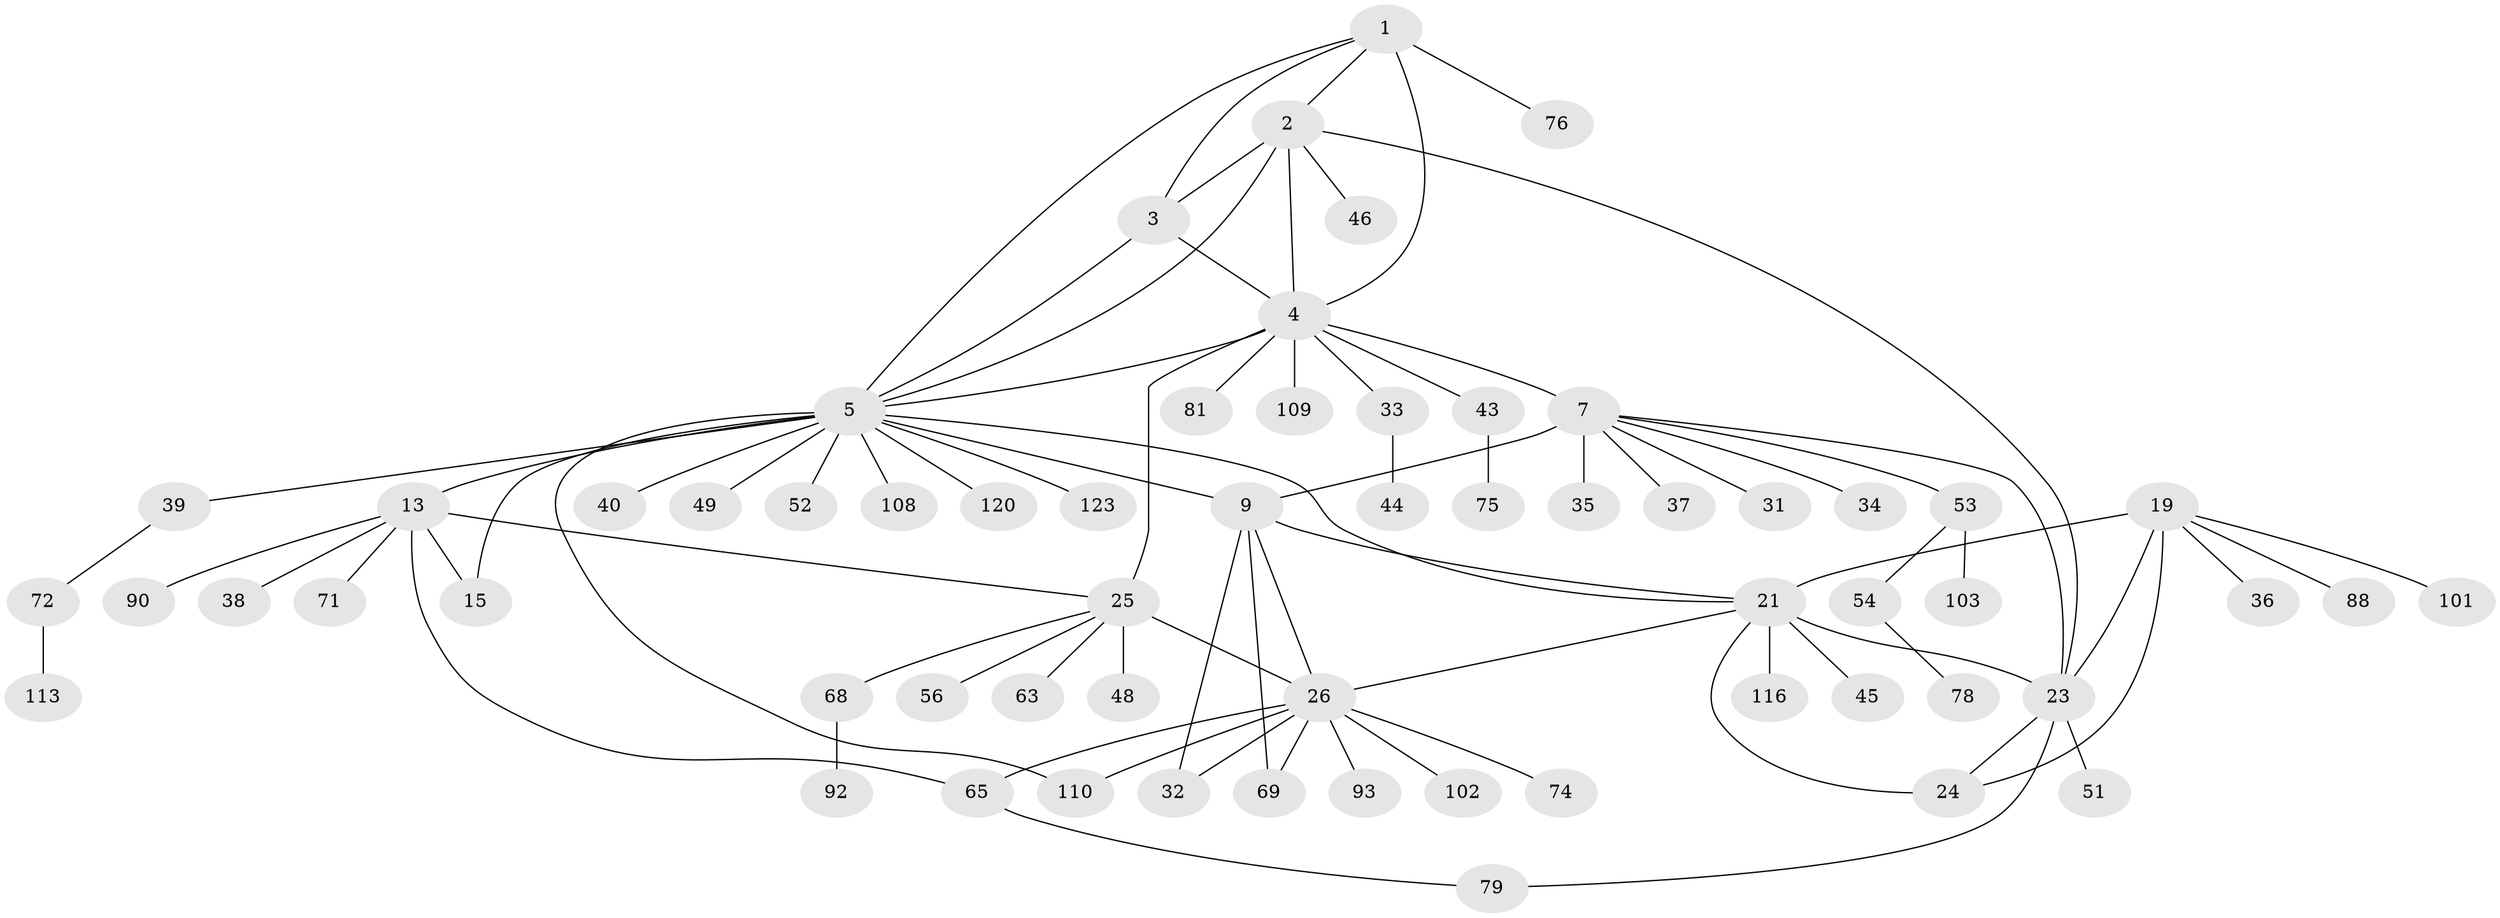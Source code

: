 // original degree distribution, {6: 0.04032258064516129, 9: 0.024193548387096774, 5: 0.03225806451612903, 12: 0.03225806451612903, 7: 0.024193548387096774, 8: 0.04838709677419355, 10: 0.016129032258064516, 11: 0.016129032258064516, 13: 0.008064516129032258, 1: 0.5564516129032258, 2: 0.1774193548387097, 3: 0.016129032258064516, 4: 0.008064516129032258}
// Generated by graph-tools (version 1.1) at 2025/16/03/09/25 04:16:06]
// undirected, 62 vertices, 83 edges
graph export_dot {
graph [start="1"]
  node [color=gray90,style=filled];
  1;
  2 [super="+57+122"];
  3;
  4 [super="+6"];
  5 [super="+18"];
  7 [super="+10+62+8+11"];
  9 [super="+12+64+47+55"];
  13 [super="+59+84+41+91+85+14"];
  15;
  19 [super="+20"];
  21 [super="+22"];
  23 [super="+77+82+106+100"];
  24 [super="+94"];
  25 [super="+95+119+28+27"];
  26 [super="+30"];
  31;
  32;
  33;
  34;
  35 [super="+66"];
  36;
  37;
  38;
  39;
  40;
  43;
  44 [super="+61"];
  45;
  46;
  48;
  49 [super="+112"];
  51;
  52;
  53 [super="+60"];
  54;
  56 [super="+80"];
  63;
  65;
  68;
  69;
  71;
  72;
  74;
  75;
  76;
  78;
  79;
  81;
  88;
  90;
  92;
  93 [super="+107"];
  101 [super="+105"];
  102;
  103;
  108;
  109;
  110;
  113;
  116;
  120;
  123;
  1 -- 2;
  1 -- 3;
  1 -- 4 [weight=2];
  1 -- 5;
  1 -- 76;
  2 -- 3;
  2 -- 4 [weight=2];
  2 -- 5;
  2 -- 23;
  2 -- 46;
  3 -- 4 [weight=2];
  3 -- 5;
  4 -- 5 [weight=2];
  4 -- 43;
  4 -- 81;
  4 -- 109;
  4 -- 33;
  4 -- 7;
  4 -- 25;
  5 -- 39;
  5 -- 40;
  5 -- 108;
  5 -- 110;
  5 -- 120;
  5 -- 123;
  5 -- 13 [weight=4];
  5 -- 15;
  5 -- 49;
  5 -- 52;
  5 -- 9;
  5 -- 21;
  7 -- 9 [weight=8];
  7 -- 23 [weight=2];
  7 -- 34;
  7 -- 35;
  7 -- 37;
  7 -- 31;
  7 -- 53;
  9 -- 32;
  9 -- 69;
  9 -- 26;
  9 -- 21;
  13 -- 15 [weight=4];
  13 -- 65;
  13 -- 38;
  13 -- 71;
  13 -- 90;
  13 -- 25;
  19 -- 21 [weight=4];
  19 -- 23 [weight=2];
  19 -- 24 [weight=2];
  19 -- 36;
  19 -- 101;
  19 -- 88;
  21 -- 23 [weight=2];
  21 -- 24 [weight=2];
  21 -- 26;
  21 -- 116;
  21 -- 45;
  23 -- 24;
  23 -- 51;
  23 -- 79;
  25 -- 26 [weight=8];
  25 -- 48;
  25 -- 63;
  25 -- 68;
  25 -- 56;
  26 -- 65;
  26 -- 69;
  26 -- 93;
  26 -- 102;
  26 -- 110;
  26 -- 32;
  26 -- 74;
  33 -- 44;
  39 -- 72;
  43 -- 75;
  53 -- 54;
  53 -- 103;
  54 -- 78;
  65 -- 79;
  68 -- 92;
  72 -- 113;
}
